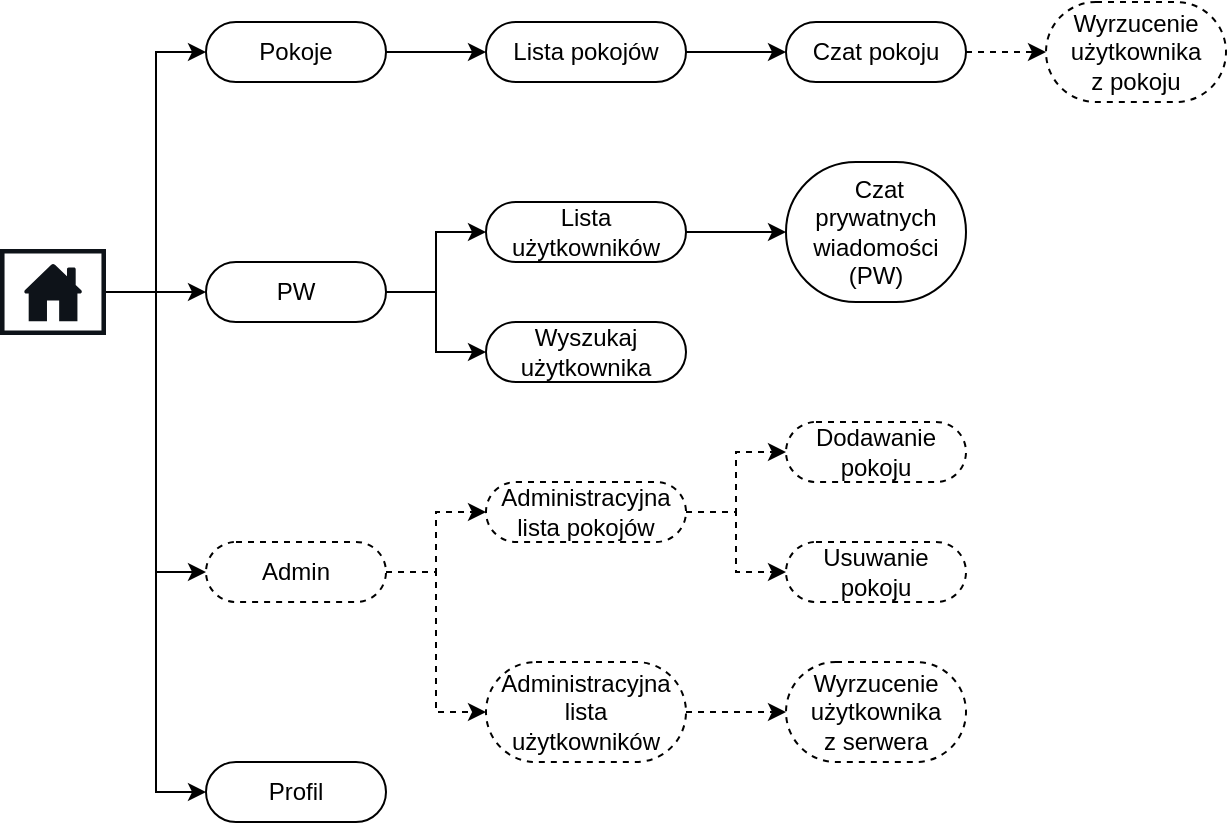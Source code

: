 <mxfile version="10.7.3" type="device"><diagram id="w2OnJRLwBoqvXCFBbDNI" name="Strona-1"><mxGraphModel dx="824" dy="506" grid="1" gridSize="10" guides="1" tooltips="1" connect="1" arrows="1" fold="1" page="1" pageScale="1" pageWidth="1169" pageHeight="827" math="0" shadow="0"><root><mxCell id="0"/><mxCell id="1" parent="0"/><mxCell id="kqTP2nHpz9AeTdyth5Zz-19" style="edgeStyle=orthogonalEdgeStyle;rounded=0;orthogonalLoop=1;jettySize=auto;html=1;" edge="1" parent="1" source="kqTP2nHpz9AeTdyth5Zz-17" target="kqTP2nHpz9AeTdyth5Zz-3"><mxGeometry relative="1" as="geometry"><mxPoint x="120" y="245" as="sourcePoint"/></mxGeometry></mxCell><mxCell id="kqTP2nHpz9AeTdyth5Zz-20" style="edgeStyle=orthogonalEdgeStyle;rounded=0;orthogonalLoop=1;jettySize=auto;html=1;entryX=0;entryY=0.5;entryDx=0;entryDy=0;" edge="1" parent="1" source="kqTP2nHpz9AeTdyth5Zz-17" target="kqTP2nHpz9AeTdyth5Zz-2"><mxGeometry relative="1" as="geometry"><mxPoint x="220" y="245" as="sourcePoint"/></mxGeometry></mxCell><mxCell id="kqTP2nHpz9AeTdyth5Zz-21" style="edgeStyle=orthogonalEdgeStyle;rounded=0;orthogonalLoop=1;jettySize=auto;html=1;entryX=0;entryY=0.5;entryDx=0;entryDy=0;" edge="1" parent="1" source="kqTP2nHpz9AeTdyth5Zz-17" target="kqTP2nHpz9AeTdyth5Zz-4"><mxGeometry relative="1" as="geometry"><mxPoint x="220" y="245" as="sourcePoint"/></mxGeometry></mxCell><mxCell id="kqTP2nHpz9AeTdyth5Zz-22" style="edgeStyle=orthogonalEdgeStyle;rounded=0;orthogonalLoop=1;jettySize=auto;html=1;entryX=0;entryY=0.5;entryDx=0;entryDy=0;" edge="1" parent="1" source="kqTP2nHpz9AeTdyth5Zz-17" target="kqTP2nHpz9AeTdyth5Zz-10"><mxGeometry relative="1" as="geometry"><mxPoint x="220" y="245" as="sourcePoint"/></mxGeometry></mxCell><mxCell id="kqTP2nHpz9AeTdyth5Zz-23" style="edgeStyle=orthogonalEdgeStyle;rounded=0;orthogonalLoop=1;jettySize=auto;html=1;" edge="1" parent="1" source="kqTP2nHpz9AeTdyth5Zz-2" target="kqTP2nHpz9AeTdyth5Zz-5"><mxGeometry relative="1" as="geometry"/></mxCell><mxCell id="kqTP2nHpz9AeTdyth5Zz-2" value="Pokoje" style="rounded=1;whiteSpace=wrap;html=1;arcSize=50;" vertex="1" parent="1"><mxGeometry x="260" y="110" width="90" height="30" as="geometry"/></mxCell><mxCell id="kqTP2nHpz9AeTdyth5Zz-24" style="edgeStyle=orthogonalEdgeStyle;rounded=0;orthogonalLoop=1;jettySize=auto;html=1;" edge="1" parent="1" source="kqTP2nHpz9AeTdyth5Zz-3" target="kqTP2nHpz9AeTdyth5Zz-7"><mxGeometry relative="1" as="geometry"/></mxCell><mxCell id="kqTP2nHpz9AeTdyth5Zz-25" style="edgeStyle=orthogonalEdgeStyle;rounded=0;orthogonalLoop=1;jettySize=auto;html=1;" edge="1" parent="1" source="kqTP2nHpz9AeTdyth5Zz-3" target="kqTP2nHpz9AeTdyth5Zz-8"><mxGeometry relative="1" as="geometry"/></mxCell><mxCell id="kqTP2nHpz9AeTdyth5Zz-3" value="PW" style="rounded=1;whiteSpace=wrap;html=1;arcSize=50;" vertex="1" parent="1"><mxGeometry x="260" y="230" width="90" height="30" as="geometry"/></mxCell><mxCell id="kqTP2nHpz9AeTdyth5Zz-26" style="edgeStyle=orthogonalEdgeStyle;rounded=0;orthogonalLoop=1;jettySize=auto;html=1;dashed=1;" edge="1" parent="1" source="kqTP2nHpz9AeTdyth5Zz-4" target="kqTP2nHpz9AeTdyth5Zz-11"><mxGeometry relative="1" as="geometry"/></mxCell><mxCell id="kqTP2nHpz9AeTdyth5Zz-27" style="edgeStyle=orthogonalEdgeStyle;rounded=0;orthogonalLoop=1;jettySize=auto;html=1;entryX=0;entryY=0.5;entryDx=0;entryDy=0;dashed=1;" edge="1" parent="1" source="kqTP2nHpz9AeTdyth5Zz-4" target="kqTP2nHpz9AeTdyth5Zz-12"><mxGeometry relative="1" as="geometry"/></mxCell><mxCell id="kqTP2nHpz9AeTdyth5Zz-4" value="Admin" style="rounded=1;whiteSpace=wrap;html=1;arcSize=50;dashed=1;" vertex="1" parent="1"><mxGeometry x="260" y="370" width="90" height="30" as="geometry"/></mxCell><mxCell id="kqTP2nHpz9AeTdyth5Zz-31" style="edgeStyle=orthogonalEdgeStyle;rounded=0;orthogonalLoop=1;jettySize=auto;html=1;" edge="1" parent="1" source="kqTP2nHpz9AeTdyth5Zz-5" target="kqTP2nHpz9AeTdyth5Zz-6"><mxGeometry relative="1" as="geometry"/></mxCell><mxCell id="kqTP2nHpz9AeTdyth5Zz-5" value="Lista pokojów" style="rounded=1;whiteSpace=wrap;html=1;arcSize=50;" vertex="1" parent="1"><mxGeometry x="400" y="110" width="100" height="30" as="geometry"/></mxCell><mxCell id="kqTP2nHpz9AeTdyth5Zz-32" style="edgeStyle=orthogonalEdgeStyle;rounded=0;orthogonalLoop=1;jettySize=auto;html=1;exitX=1;exitY=0.5;exitDx=0;exitDy=0;dashed=1;" edge="1" parent="1" source="kqTP2nHpz9AeTdyth5Zz-6" target="kqTP2nHpz9AeTdyth5Zz-16"><mxGeometry relative="1" as="geometry"/></mxCell><mxCell id="kqTP2nHpz9AeTdyth5Zz-6" value="Czat pokoju" style="rounded=1;whiteSpace=wrap;html=1;arcSize=50;" vertex="1" parent="1"><mxGeometry x="550" y="110" width="90" height="30" as="geometry"/></mxCell><mxCell id="kqTP2nHpz9AeTdyth5Zz-30" style="edgeStyle=orthogonalEdgeStyle;rounded=0;orthogonalLoop=1;jettySize=auto;html=1;" edge="1" parent="1" source="kqTP2nHpz9AeTdyth5Zz-7" target="kqTP2nHpz9AeTdyth5Zz-9"><mxGeometry relative="1" as="geometry"/></mxCell><mxCell id="kqTP2nHpz9AeTdyth5Zz-7" value="Lista użytkowników" style="rounded=1;whiteSpace=wrap;html=1;arcSize=50;" vertex="1" parent="1"><mxGeometry x="400" y="200" width="100" height="30" as="geometry"/></mxCell><mxCell id="kqTP2nHpz9AeTdyth5Zz-8" value="Wyszukaj użytkownika" style="rounded=1;whiteSpace=wrap;html=1;arcSize=50;" vertex="1" parent="1"><mxGeometry x="400" y="260" width="100" height="30" as="geometry"/></mxCell><mxCell id="kqTP2nHpz9AeTdyth5Zz-9" value="&amp;nbsp;Czat prywatnych wiadomości (PW)" style="rounded=1;whiteSpace=wrap;html=1;arcSize=50;" vertex="1" parent="1"><mxGeometry x="550" y="180" width="90" height="70" as="geometry"/></mxCell><mxCell id="kqTP2nHpz9AeTdyth5Zz-10" value="Profil" style="rounded=1;whiteSpace=wrap;html=1;arcSize=50;" vertex="1" parent="1"><mxGeometry x="260" y="480" width="90" height="30" as="geometry"/></mxCell><mxCell id="kqTP2nHpz9AeTdyth5Zz-28" style="edgeStyle=orthogonalEdgeStyle;rounded=0;orthogonalLoop=1;jettySize=auto;html=1;dashed=1;" edge="1" parent="1" source="kqTP2nHpz9AeTdyth5Zz-11" target="kqTP2nHpz9AeTdyth5Zz-13"><mxGeometry relative="1" as="geometry"/></mxCell><mxCell id="kqTP2nHpz9AeTdyth5Zz-29" style="edgeStyle=orthogonalEdgeStyle;rounded=0;orthogonalLoop=1;jettySize=auto;html=1;dashed=1;" edge="1" parent="1" source="kqTP2nHpz9AeTdyth5Zz-11" target="kqTP2nHpz9AeTdyth5Zz-14"><mxGeometry relative="1" as="geometry"/></mxCell><mxCell id="kqTP2nHpz9AeTdyth5Zz-11" value="Administracyjna lista pokojów" style="rounded=1;whiteSpace=wrap;html=1;arcSize=50;dashed=1;" vertex="1" parent="1"><mxGeometry x="400" y="340" width="100" height="30" as="geometry"/></mxCell><mxCell id="kqTP2nHpz9AeTdyth5Zz-33" style="edgeStyle=orthogonalEdgeStyle;rounded=0;orthogonalLoop=1;jettySize=auto;html=1;dashed=1;" edge="1" parent="1" source="kqTP2nHpz9AeTdyth5Zz-12" target="kqTP2nHpz9AeTdyth5Zz-15"><mxGeometry relative="1" as="geometry"/></mxCell><mxCell id="kqTP2nHpz9AeTdyth5Zz-12" value="Administracyjna lista użytkowników" style="rounded=1;whiteSpace=wrap;html=1;arcSize=50;dashed=1;" vertex="1" parent="1"><mxGeometry x="400" y="430" width="100" height="50" as="geometry"/></mxCell><mxCell id="kqTP2nHpz9AeTdyth5Zz-13" value="Dodawanie pokoju" style="rounded=1;whiteSpace=wrap;html=1;arcSize=50;dashed=1;" vertex="1" parent="1"><mxGeometry x="550" y="310" width="90" height="30" as="geometry"/></mxCell><mxCell id="kqTP2nHpz9AeTdyth5Zz-14" value="Usuwanie pokoju" style="rounded=1;whiteSpace=wrap;html=1;arcSize=50;dashed=1;" vertex="1" parent="1"><mxGeometry x="550" y="370" width="90" height="30" as="geometry"/></mxCell><mxCell id="kqTP2nHpz9AeTdyth5Zz-15" value="Wyrzucenie użytkownika &lt;br&gt;z serwera" style="rounded=1;whiteSpace=wrap;html=1;arcSize=50;dashed=1;" vertex="1" parent="1"><mxGeometry x="550" y="430" width="90" height="50" as="geometry"/></mxCell><mxCell id="kqTP2nHpz9AeTdyth5Zz-16" value="Wyrzucenie użytkownika &lt;br&gt;z pokoju" style="rounded=1;whiteSpace=wrap;html=1;arcSize=50;dashed=1;" vertex="1" parent="1"><mxGeometry x="680" y="100" width="90" height="50" as="geometry"/></mxCell><mxCell id="kqTP2nHpz9AeTdyth5Zz-17" value="" style="pointerEvents=1;shadow=0;dashed=0;html=1;strokeColor=none;labelPosition=center;verticalLabelPosition=bottom;verticalAlign=top;outlineConnect=0;align=center;shape=mxgraph.office.concepts.home_page;fillColor=#0E1319;" vertex="1" parent="1"><mxGeometry x="157" y="223.5" width="53" height="43" as="geometry"/></mxCell></root></mxGraphModel></diagram></mxfile>